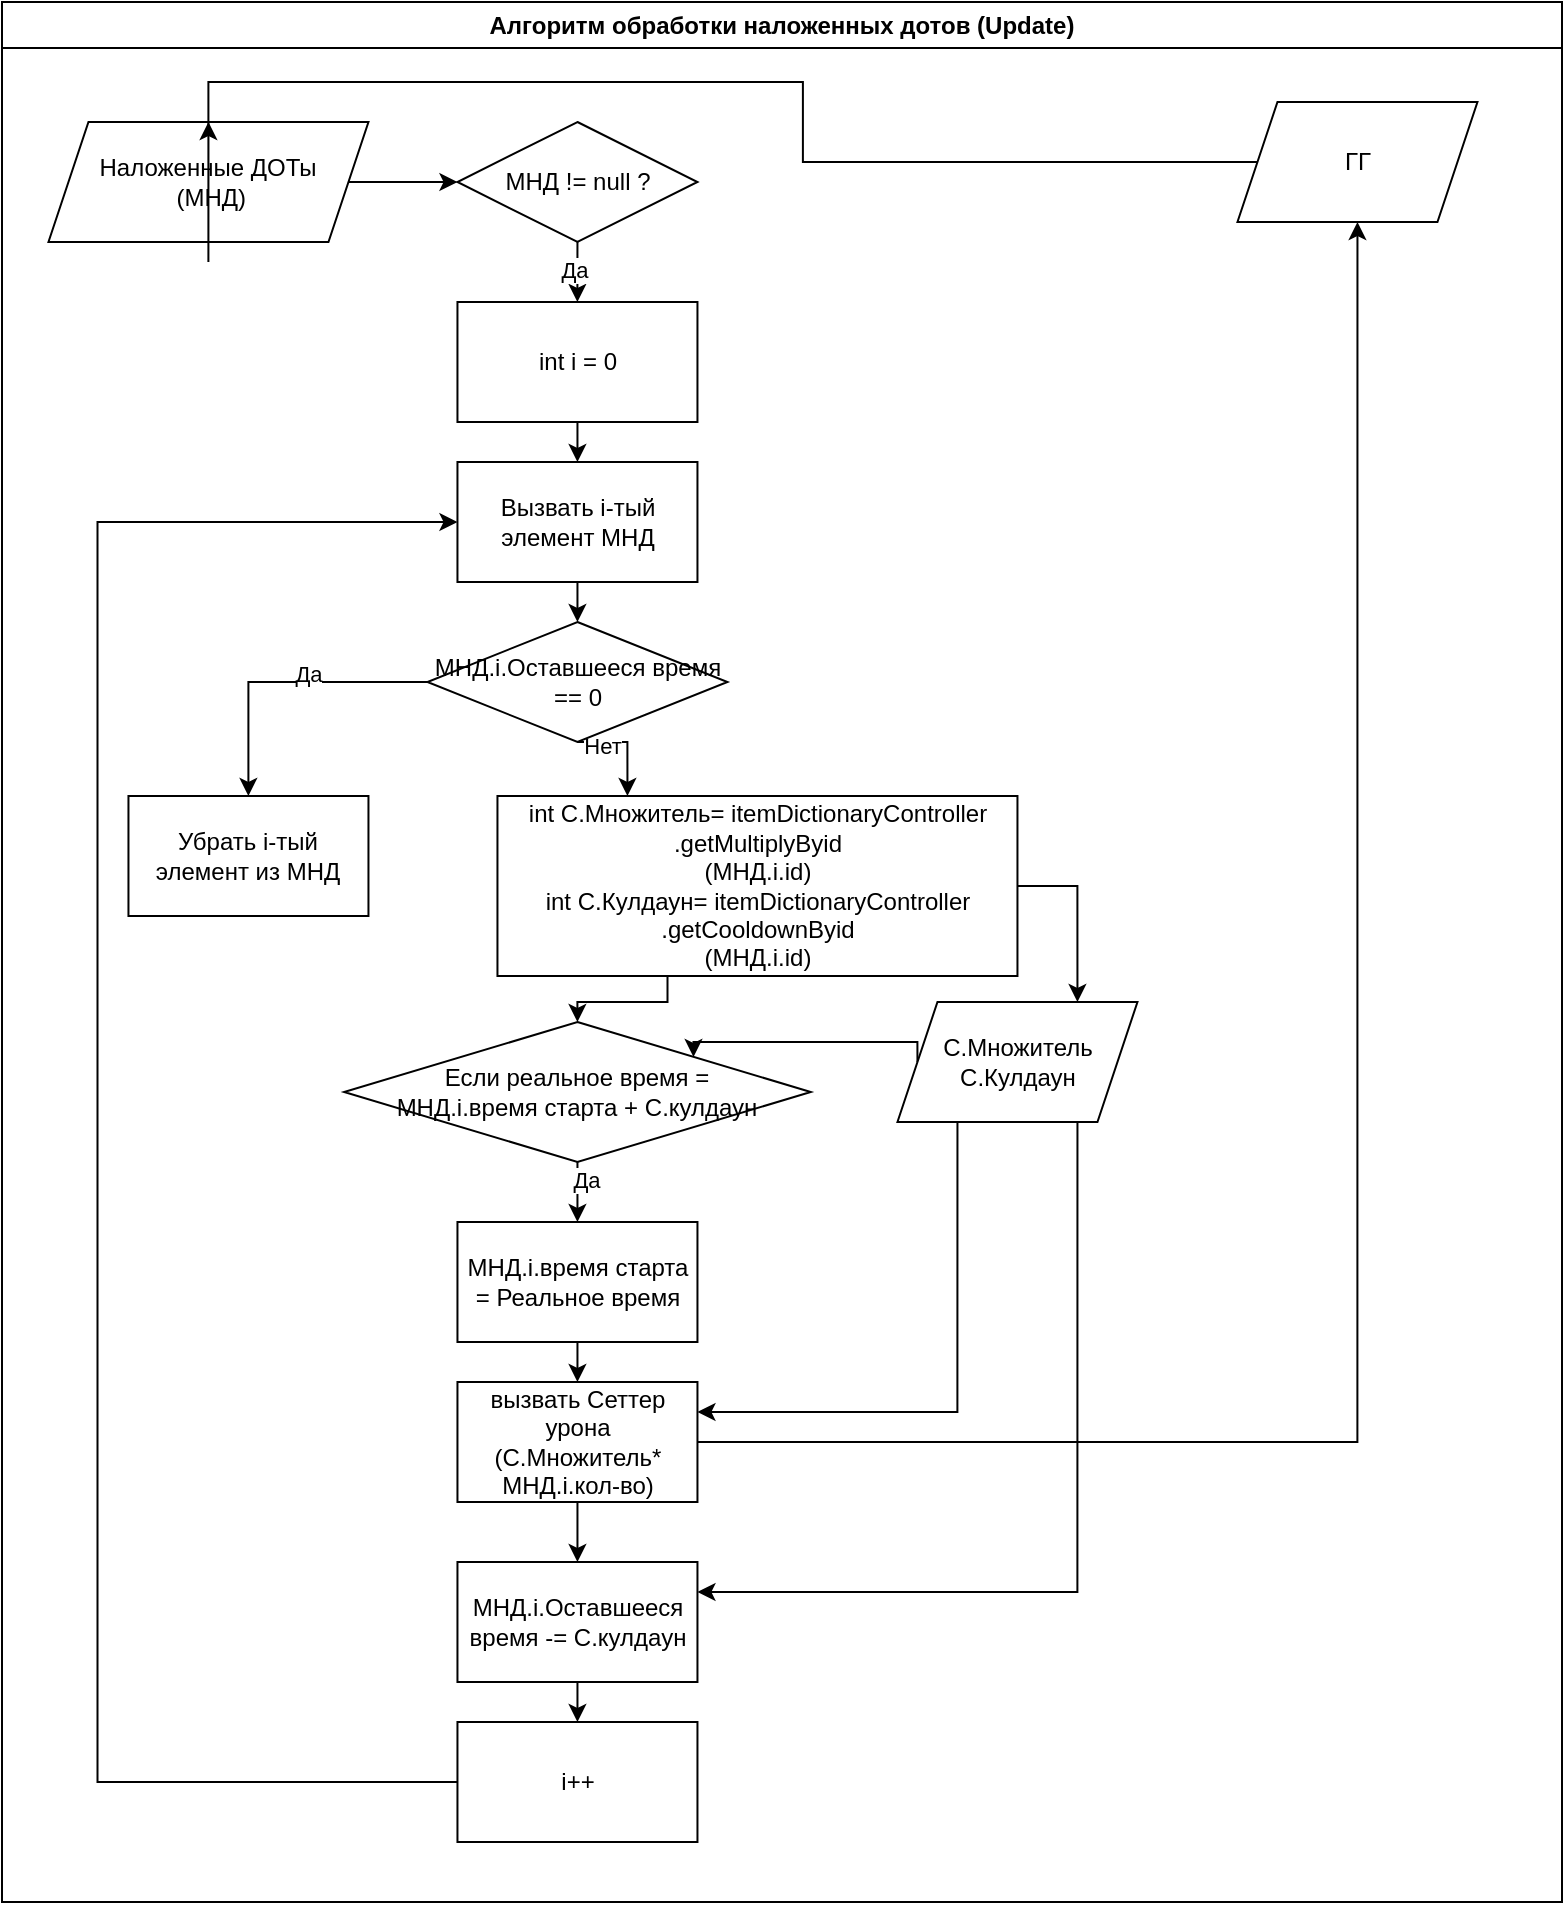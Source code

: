 <mxfile version="22.1.16" type="device">
  <diagram name="Страница — 1" id="x3ASPkyUIjZy-x1FBZUD">
    <mxGraphModel dx="2100" dy="-6925" grid="1" gridSize="10" guides="1" tooltips="1" connect="1" arrows="1" fold="1" page="1" pageScale="1" pageWidth="827" pageHeight="1169" math="0" shadow="0">
      <root>
        <mxCell id="0" />
        <mxCell id="1" parent="0" />
        <mxCell id="8_T74Xt0qUnq9rnjdWRC-667" value="Алгоритм обработки наложенных дотов (Update)" style="swimlane;whiteSpace=wrap;html=1;container=0;" vertex="1" parent="1">
          <mxGeometry x="290" y="8330" width="780" height="950" as="geometry" />
        </mxCell>
        <mxCell id="8_T74Xt0qUnq9rnjdWRC-668" value="Наложенные ДОТы&lt;br&gt;&amp;nbsp;(МНД)" style="shape=parallelogram;perimeter=parallelogramPerimeter;whiteSpace=wrap;html=1;fixedSize=1;container=0;" vertex="1" parent="8_T74Xt0qUnq9rnjdWRC-667">
          <mxGeometry x="23.23" y="60" width="160" height="60" as="geometry" />
        </mxCell>
        <mxCell id="8_T74Xt0qUnq9rnjdWRC-669" value="МНД != null ?" style="shape=rhombus;perimeter=rhombusPerimeter;whiteSpace=wrap;html=1;align=center;container=0;" vertex="1" parent="8_T74Xt0qUnq9rnjdWRC-667">
          <mxGeometry x="227.73" y="60" width="120" height="60" as="geometry" />
        </mxCell>
        <mxCell id="8_T74Xt0qUnq9rnjdWRC-670" style="edgeStyle=orthogonalEdgeStyle;rounded=0;orthogonalLoop=1;jettySize=auto;html=1;exitX=1;exitY=0.5;exitDx=0;exitDy=0;entryX=0;entryY=0.5;entryDx=0;entryDy=0;" edge="1" parent="8_T74Xt0qUnq9rnjdWRC-667" source="8_T74Xt0qUnq9rnjdWRC-668" target="8_T74Xt0qUnq9rnjdWRC-669">
          <mxGeometry relative="1" as="geometry" />
        </mxCell>
        <mxCell id="8_T74Xt0qUnq9rnjdWRC-671" value="int i = 0" style="rounded=0;whiteSpace=wrap;html=1;container=0;" vertex="1" parent="8_T74Xt0qUnq9rnjdWRC-667">
          <mxGeometry x="227.728" y="150" width="120" height="60" as="geometry" />
        </mxCell>
        <mxCell id="8_T74Xt0qUnq9rnjdWRC-672" style="edgeStyle=orthogonalEdgeStyle;rounded=0;orthogonalLoop=1;jettySize=auto;html=1;exitX=0.5;exitY=1;exitDx=0;exitDy=0;" edge="1" parent="8_T74Xt0qUnq9rnjdWRC-667" source="8_T74Xt0qUnq9rnjdWRC-669" target="8_T74Xt0qUnq9rnjdWRC-671">
          <mxGeometry relative="1" as="geometry">
            <mxPoint x="287.508" y="170" as="targetPoint" />
          </mxGeometry>
        </mxCell>
        <mxCell id="8_T74Xt0qUnq9rnjdWRC-673" value="Да" style="edgeLabel;html=1;align=center;verticalAlign=middle;resizable=0;points=[];container=0;" vertex="1" connectable="0" parent="8_T74Xt0qUnq9rnjdWRC-672">
          <mxGeometry x="0.336" y="-2" relative="1" as="geometry">
            <mxPoint as="offset" />
          </mxGeometry>
        </mxCell>
        <mxCell id="8_T74Xt0qUnq9rnjdWRC-674" value="Вызвать i-тый элемент МНД" style="rounded=0;whiteSpace=wrap;html=1;container=0;" vertex="1" parent="8_T74Xt0qUnq9rnjdWRC-667">
          <mxGeometry x="227.73" y="230" width="120" height="60" as="geometry" />
        </mxCell>
        <mxCell id="8_T74Xt0qUnq9rnjdWRC-675" style="edgeStyle=orthogonalEdgeStyle;rounded=0;orthogonalLoop=1;jettySize=auto;html=1;exitX=0.5;exitY=1;exitDx=0;exitDy=0;entryX=0.5;entryY=0;entryDx=0;entryDy=0;" edge="1" parent="8_T74Xt0qUnq9rnjdWRC-667" source="8_T74Xt0qUnq9rnjdWRC-671" target="8_T74Xt0qUnq9rnjdWRC-674">
          <mxGeometry relative="1" as="geometry" />
        </mxCell>
        <mxCell id="8_T74Xt0qUnq9rnjdWRC-676" value="int С.Множитель= itemDictionaryController&lt;br style=&quot;border-color: var(--border-color);&quot;&gt;.getMultiplyByid&lt;br style=&quot;border-color: var(--border-color);&quot;&gt;(МНД.i.id)&lt;br&gt;int С.Кулдаун= itemDictionaryController&lt;br style=&quot;border-color: var(--border-color);&quot;&gt;.getCooldownByid&lt;br style=&quot;border-color: var(--border-color);&quot;&gt;(МНД.i.id)" style="rounded=0;whiteSpace=wrap;html=1;container=0;" vertex="1" parent="8_T74Xt0qUnq9rnjdWRC-667">
          <mxGeometry x="247.73" y="397" width="260" height="90" as="geometry" />
        </mxCell>
        <mxCell id="8_T74Xt0qUnq9rnjdWRC-677" style="edgeStyle=orthogonalEdgeStyle;rounded=0;orthogonalLoop=1;jettySize=auto;html=1;exitX=0.5;exitY=1;exitDx=0;exitDy=0;entryX=0.25;entryY=0;entryDx=0;entryDy=0;" edge="1" parent="8_T74Xt0qUnq9rnjdWRC-667" source="8_T74Xt0qUnq9rnjdWRC-679" target="8_T74Xt0qUnq9rnjdWRC-676">
          <mxGeometry relative="1" as="geometry" />
        </mxCell>
        <mxCell id="8_T74Xt0qUnq9rnjdWRC-678" value="Нет" style="edgeLabel;html=1;align=center;verticalAlign=middle;resizable=0;points=[];container=0;" vertex="1" connectable="0" parent="8_T74Xt0qUnq9rnjdWRC-677">
          <mxGeometry x="-0.51" y="-2" relative="1" as="geometry">
            <mxPoint as="offset" />
          </mxGeometry>
        </mxCell>
        <mxCell id="8_T74Xt0qUnq9rnjdWRC-679" value="МНД.i.Оставшееся время == 0" style="shape=rhombus;perimeter=rhombusPerimeter;whiteSpace=wrap;html=1;align=center;container=0;" vertex="1" parent="8_T74Xt0qUnq9rnjdWRC-667">
          <mxGeometry x="212.73" y="310" width="150" height="60" as="geometry" />
        </mxCell>
        <mxCell id="8_T74Xt0qUnq9rnjdWRC-680" style="edgeStyle=orthogonalEdgeStyle;rounded=0;orthogonalLoop=1;jettySize=auto;html=1;exitX=0.5;exitY=1;exitDx=0;exitDy=0;entryX=0.5;entryY=0;entryDx=0;entryDy=0;" edge="1" parent="8_T74Xt0qUnq9rnjdWRC-667" source="8_T74Xt0qUnq9rnjdWRC-674" target="8_T74Xt0qUnq9rnjdWRC-679">
          <mxGeometry relative="1" as="geometry">
            <mxPoint x="287.73" y="310" as="targetPoint" />
          </mxGeometry>
        </mxCell>
        <mxCell id="8_T74Xt0qUnq9rnjdWRC-681" value="Убрать i-тый элемент из МНД" style="rounded=0;whiteSpace=wrap;html=1;container=0;" vertex="1" parent="8_T74Xt0qUnq9rnjdWRC-667">
          <mxGeometry x="63.23" y="397" width="120" height="60" as="geometry" />
        </mxCell>
        <mxCell id="8_T74Xt0qUnq9rnjdWRC-682" style="edgeStyle=orthogonalEdgeStyle;rounded=0;orthogonalLoop=1;jettySize=auto;html=1;exitX=0;exitY=0.5;exitDx=0;exitDy=0;" edge="1" parent="8_T74Xt0qUnq9rnjdWRC-667" source="8_T74Xt0qUnq9rnjdWRC-679" target="8_T74Xt0qUnq9rnjdWRC-681">
          <mxGeometry relative="1" as="geometry">
            <mxPoint x="147.73" y="350.286" as="targetPoint" />
          </mxGeometry>
        </mxCell>
        <mxCell id="8_T74Xt0qUnq9rnjdWRC-683" value="Да" style="edgeLabel;html=1;align=center;verticalAlign=middle;resizable=0;points=[];container=0;" vertex="1" connectable="0" parent="8_T74Xt0qUnq9rnjdWRC-682">
          <mxGeometry x="-0.183" y="-4" relative="1" as="geometry">
            <mxPoint as="offset" />
          </mxGeometry>
        </mxCell>
        <mxCell id="8_T74Xt0qUnq9rnjdWRC-684" value="вызвать Сеттер урона (С.Множитель*&lt;br&gt;МНД.i.кол-во)" style="rounded=0;whiteSpace=wrap;html=1;container=0;" vertex="1" parent="8_T74Xt0qUnq9rnjdWRC-667">
          <mxGeometry x="227.73" y="690" width="120" height="60" as="geometry" />
        </mxCell>
        <mxCell id="8_T74Xt0qUnq9rnjdWRC-685" style="edgeStyle=orthogonalEdgeStyle;rounded=0;orthogonalLoop=1;jettySize=auto;html=1;exitX=0;exitY=0.5;exitDx=0;exitDy=0;entryX=0.5;entryY=0;entryDx=0;entryDy=0;" edge="1" parent="8_T74Xt0qUnq9rnjdWRC-667" source="8_T74Xt0qUnq9rnjdWRC-686" target="8_T74Xt0qUnq9rnjdWRC-668">
          <mxGeometry relative="1" as="geometry" />
        </mxCell>
        <mxCell id="8_T74Xt0qUnq9rnjdWRC-686" value="ГГ" style="shape=parallelogram;perimeter=parallelogramPerimeter;whiteSpace=wrap;html=1;fixedSize=1;container=0;" vertex="1" parent="8_T74Xt0qUnq9rnjdWRC-667">
          <mxGeometry x="617.73" y="50" width="120" height="60" as="geometry" />
        </mxCell>
        <mxCell id="8_T74Xt0qUnq9rnjdWRC-687" style="edgeStyle=orthogonalEdgeStyle;rounded=0;orthogonalLoop=1;jettySize=auto;html=1;exitX=1;exitY=0.5;exitDx=0;exitDy=0;entryX=0.5;entryY=1;entryDx=0;entryDy=0;" edge="1" parent="8_T74Xt0qUnq9rnjdWRC-667" source="8_T74Xt0qUnq9rnjdWRC-684" target="8_T74Xt0qUnq9rnjdWRC-686">
          <mxGeometry relative="1" as="geometry" />
        </mxCell>
        <mxCell id="8_T74Xt0qUnq9rnjdWRC-688" value="Если реальное время = &lt;br&gt;МНД.i.время старта + С.кулдаун" style="shape=rhombus;perimeter=rhombusPerimeter;whiteSpace=wrap;html=1;align=center;container=0;" vertex="1" parent="8_T74Xt0qUnq9rnjdWRC-667">
          <mxGeometry x="171.06" y="510" width="233.33" height="70" as="geometry" />
        </mxCell>
        <mxCell id="8_T74Xt0qUnq9rnjdWRC-689" style="edgeStyle=orthogonalEdgeStyle;rounded=0;orthogonalLoop=1;jettySize=auto;html=1;exitX=0.25;exitY=1;exitDx=0;exitDy=0;entryX=0.5;entryY=0;entryDx=0;entryDy=0;" edge="1" parent="8_T74Xt0qUnq9rnjdWRC-667" source="8_T74Xt0qUnq9rnjdWRC-676" target="8_T74Xt0qUnq9rnjdWRC-688">
          <mxGeometry relative="1" as="geometry">
            <Array as="points">
              <mxPoint x="332.73" y="500" />
              <mxPoint x="287.73" y="500" />
            </Array>
          </mxGeometry>
        </mxCell>
        <mxCell id="8_T74Xt0qUnq9rnjdWRC-690" value="МНД.i.Оставшееся время -= С.кулдаун" style="rounded=0;whiteSpace=wrap;html=1;container=0;" vertex="1" parent="8_T74Xt0qUnq9rnjdWRC-667">
          <mxGeometry x="227.73" y="780" width="120" height="60" as="geometry" />
        </mxCell>
        <mxCell id="8_T74Xt0qUnq9rnjdWRC-691" style="edgeStyle=orthogonalEdgeStyle;rounded=0;orthogonalLoop=1;jettySize=auto;html=1;exitX=0.5;exitY=1;exitDx=0;exitDy=0;entryX=0.5;entryY=0;entryDx=0;entryDy=0;" edge="1" parent="8_T74Xt0qUnq9rnjdWRC-667" source="8_T74Xt0qUnq9rnjdWRC-684" target="8_T74Xt0qUnq9rnjdWRC-690">
          <mxGeometry relative="1" as="geometry" />
        </mxCell>
        <mxCell id="8_T74Xt0qUnq9rnjdWRC-692" style="edgeStyle=orthogonalEdgeStyle;rounded=0;orthogonalLoop=1;jettySize=auto;html=1;exitX=0;exitY=0.5;exitDx=0;exitDy=0;entryX=0;entryY=0.5;entryDx=0;entryDy=0;" edge="1" parent="8_T74Xt0qUnq9rnjdWRC-667" source="8_T74Xt0qUnq9rnjdWRC-693" target="8_T74Xt0qUnq9rnjdWRC-674">
          <mxGeometry relative="1" as="geometry">
            <Array as="points">
              <mxPoint x="47.73" y="890" />
              <mxPoint x="47.73" y="260" />
            </Array>
          </mxGeometry>
        </mxCell>
        <mxCell id="8_T74Xt0qUnq9rnjdWRC-693" value="i++" style="rounded=0;whiteSpace=wrap;html=1;container=0;" vertex="1" parent="8_T74Xt0qUnq9rnjdWRC-667">
          <mxGeometry x="227.73" y="860" width="120" height="60" as="geometry" />
        </mxCell>
        <mxCell id="8_T74Xt0qUnq9rnjdWRC-694" style="edgeStyle=orthogonalEdgeStyle;rounded=0;orthogonalLoop=1;jettySize=auto;html=1;exitX=0.5;exitY=1;exitDx=0;exitDy=0;entryX=0.5;entryY=0;entryDx=0;entryDy=0;" edge="1" parent="8_T74Xt0qUnq9rnjdWRC-667" source="8_T74Xt0qUnq9rnjdWRC-690" target="8_T74Xt0qUnq9rnjdWRC-693">
          <mxGeometry relative="1" as="geometry" />
        </mxCell>
        <mxCell id="8_T74Xt0qUnq9rnjdWRC-695" style="edgeStyle=orthogonalEdgeStyle;rounded=0;orthogonalLoop=1;jettySize=auto;html=1;exitX=0.5;exitY=1;exitDx=0;exitDy=0;entryX=0.5;entryY=0;entryDx=0;entryDy=0;" edge="1" parent="8_T74Xt0qUnq9rnjdWRC-667" source="8_T74Xt0qUnq9rnjdWRC-696" target="8_T74Xt0qUnq9rnjdWRC-684">
          <mxGeometry relative="1" as="geometry">
            <mxPoint x="287.73" y="670" as="targetPoint" />
          </mxGeometry>
        </mxCell>
        <mxCell id="8_T74Xt0qUnq9rnjdWRC-696" value="МНД.i.время старта = Реальное время" style="rounded=0;whiteSpace=wrap;html=1;container=0;" vertex="1" parent="8_T74Xt0qUnq9rnjdWRC-667">
          <mxGeometry x="227.73" y="610" width="120" height="60" as="geometry" />
        </mxCell>
        <mxCell id="8_T74Xt0qUnq9rnjdWRC-697" style="edgeStyle=orthogonalEdgeStyle;rounded=0;orthogonalLoop=1;jettySize=auto;html=1;exitX=0.5;exitY=1;exitDx=0;exitDy=0;entryX=0.5;entryY=0;entryDx=0;entryDy=0;" edge="1" parent="8_T74Xt0qUnq9rnjdWRC-667" source="8_T74Xt0qUnq9rnjdWRC-688" target="8_T74Xt0qUnq9rnjdWRC-696">
          <mxGeometry relative="1" as="geometry" />
        </mxCell>
        <mxCell id="8_T74Xt0qUnq9rnjdWRC-698" value="Да" style="edgeLabel;html=1;align=center;verticalAlign=middle;resizable=0;points=[];container=0;" vertex="1" connectable="0" parent="8_T74Xt0qUnq9rnjdWRC-697">
          <mxGeometry x="-0.393" y="4" relative="1" as="geometry">
            <mxPoint as="offset" />
          </mxGeometry>
        </mxCell>
        <mxCell id="8_T74Xt0qUnq9rnjdWRC-699" style="edgeStyle=orthogonalEdgeStyle;rounded=0;orthogonalLoop=1;jettySize=auto;html=1;exitX=0;exitY=0.5;exitDx=0;exitDy=0;entryX=1;entryY=0;entryDx=0;entryDy=0;" edge="1" parent="8_T74Xt0qUnq9rnjdWRC-667" source="8_T74Xt0qUnq9rnjdWRC-702" target="8_T74Xt0qUnq9rnjdWRC-688">
          <mxGeometry relative="1" as="geometry">
            <Array as="points">
              <mxPoint x="457.73" y="520" />
              <mxPoint x="345.73" y="520" />
              <mxPoint x="345.73" y="527" />
            </Array>
          </mxGeometry>
        </mxCell>
        <mxCell id="8_T74Xt0qUnq9rnjdWRC-700" style="edgeStyle=orthogonalEdgeStyle;rounded=0;orthogonalLoop=1;jettySize=auto;html=1;exitX=0.25;exitY=1;exitDx=0;exitDy=0;entryX=1;entryY=0.25;entryDx=0;entryDy=0;" edge="1" parent="8_T74Xt0qUnq9rnjdWRC-667" source="8_T74Xt0qUnq9rnjdWRC-702" target="8_T74Xt0qUnq9rnjdWRC-684">
          <mxGeometry relative="1" as="geometry" />
        </mxCell>
        <mxCell id="8_T74Xt0qUnq9rnjdWRC-701" style="edgeStyle=orthogonalEdgeStyle;rounded=0;orthogonalLoop=1;jettySize=auto;html=1;exitX=0.75;exitY=1;exitDx=0;exitDy=0;entryX=1;entryY=0.25;entryDx=0;entryDy=0;" edge="1" parent="8_T74Xt0qUnq9rnjdWRC-667" source="8_T74Xt0qUnq9rnjdWRC-702" target="8_T74Xt0qUnq9rnjdWRC-690">
          <mxGeometry relative="1" as="geometry" />
        </mxCell>
        <mxCell id="8_T74Xt0qUnq9rnjdWRC-702" value="С.Множитель&lt;br&gt;С.Кулдаун" style="shape=parallelogram;perimeter=parallelogramPerimeter;whiteSpace=wrap;html=1;fixedSize=1;container=0;" vertex="1" parent="8_T74Xt0qUnq9rnjdWRC-667">
          <mxGeometry x="447.73" y="500" width="120" height="60" as="geometry" />
        </mxCell>
        <mxCell id="8_T74Xt0qUnq9rnjdWRC-703" style="edgeStyle=orthogonalEdgeStyle;rounded=0;orthogonalLoop=1;jettySize=auto;html=1;exitX=1;exitY=0.5;exitDx=0;exitDy=0;entryX=0.75;entryY=0;entryDx=0;entryDy=0;" edge="1" parent="8_T74Xt0qUnq9rnjdWRC-667" source="8_T74Xt0qUnq9rnjdWRC-676" target="8_T74Xt0qUnq9rnjdWRC-702">
          <mxGeometry relative="1" as="geometry" />
        </mxCell>
      </root>
    </mxGraphModel>
  </diagram>
</mxfile>
